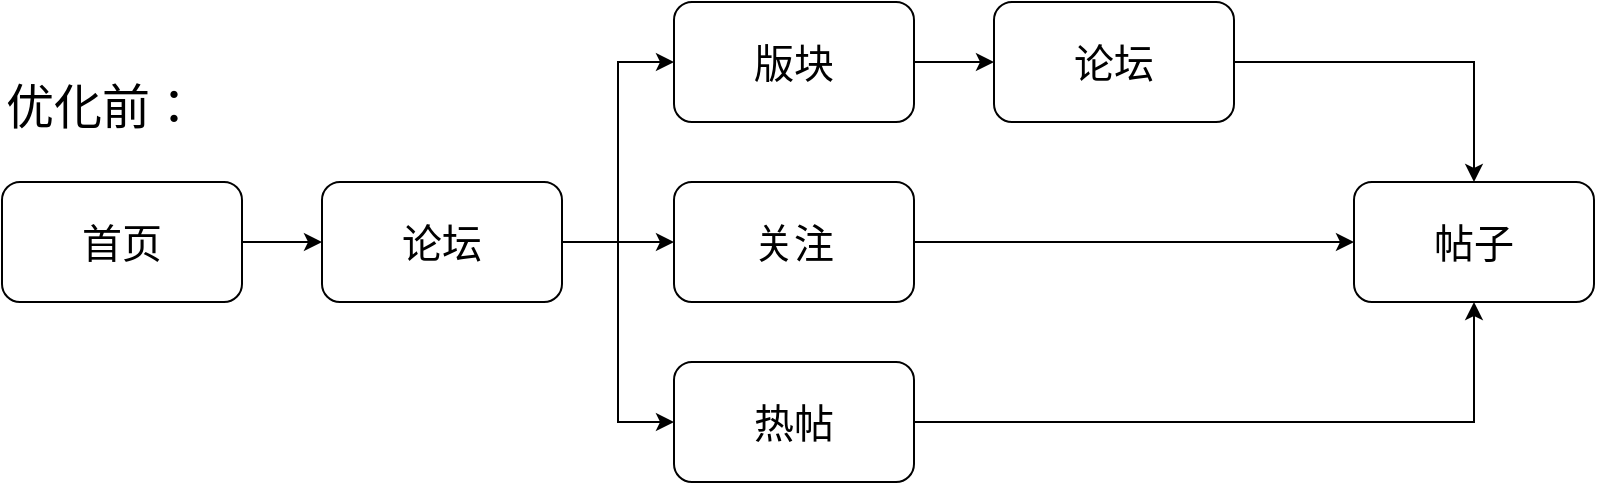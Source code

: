 <mxfile version="10.6.0" type="github"><diagram id="pJ60OhiYU7gWWUVbIL04" name="Page-1"><mxGraphModel dx="941" dy="513" grid="1" gridSize="10" guides="1" tooltips="1" connect="1" arrows="1" fold="1" page="1" pageScale="1" pageWidth="827" pageHeight="1169" math="0" shadow="0"><root><mxCell id="0"/><mxCell id="1" parent="0"/><mxCell id="AJyI9dU1CieitELsHvaG-8" style="edgeStyle=orthogonalEdgeStyle;rounded=0;orthogonalLoop=1;jettySize=auto;html=1;exitX=1;exitY=0.5;exitDx=0;exitDy=0;entryX=0;entryY=0.5;entryDx=0;entryDy=0;" edge="1" parent="1" source="AJyI9dU1CieitELsHvaG-1" target="AJyI9dU1CieitELsHvaG-2"><mxGeometry relative="1" as="geometry"/></mxCell><mxCell id="AJyI9dU1CieitELsHvaG-1" value="&lt;font style=&quot;font-size: 20px&quot;&gt;首页&lt;/font&gt;" style="rounded=1;whiteSpace=wrap;html=1;" vertex="1" parent="1"><mxGeometry x="4" y="100" width="120" height="60" as="geometry"/></mxCell><mxCell id="AJyI9dU1CieitELsHvaG-9" style="edgeStyle=orthogonalEdgeStyle;rounded=0;orthogonalLoop=1;jettySize=auto;html=1;exitX=1;exitY=0.5;exitDx=0;exitDy=0;entryX=0;entryY=0.5;entryDx=0;entryDy=0;" edge="1" parent="1" source="AJyI9dU1CieitELsHvaG-2" target="AJyI9dU1CieitELsHvaG-4"><mxGeometry relative="1" as="geometry"/></mxCell><mxCell id="AJyI9dU1CieitELsHvaG-10" style="edgeStyle=orthogonalEdgeStyle;rounded=0;orthogonalLoop=1;jettySize=auto;html=1;exitX=1;exitY=0.5;exitDx=0;exitDy=0;entryX=0;entryY=0.5;entryDx=0;entryDy=0;" edge="1" parent="1" source="AJyI9dU1CieitELsHvaG-2" target="AJyI9dU1CieitELsHvaG-3"><mxGeometry relative="1" as="geometry"/></mxCell><mxCell id="AJyI9dU1CieitELsHvaG-11" style="edgeStyle=orthogonalEdgeStyle;rounded=0;orthogonalLoop=1;jettySize=auto;html=1;exitX=1;exitY=0.5;exitDx=0;exitDy=0;entryX=0;entryY=0.5;entryDx=0;entryDy=0;" edge="1" parent="1" source="AJyI9dU1CieitELsHvaG-2" target="AJyI9dU1CieitELsHvaG-5"><mxGeometry relative="1" as="geometry"/></mxCell><mxCell id="AJyI9dU1CieitELsHvaG-2" value="&lt;font style=&quot;font-size: 20px&quot;&gt;论坛&lt;/font&gt;" style="rounded=1;whiteSpace=wrap;html=1;" vertex="1" parent="1"><mxGeometry x="164" y="100" width="120" height="60" as="geometry"/></mxCell><mxCell id="AJyI9dU1CieitELsHvaG-12" style="edgeStyle=orthogonalEdgeStyle;rounded=0;orthogonalLoop=1;jettySize=auto;html=1;exitX=1;exitY=0.5;exitDx=0;exitDy=0;entryX=0;entryY=0.5;entryDx=0;entryDy=0;" edge="1" parent="1" source="AJyI9dU1CieitELsHvaG-3" target="AJyI9dU1CieitELsHvaG-7"><mxGeometry relative="1" as="geometry"/></mxCell><mxCell id="AJyI9dU1CieitELsHvaG-3" value="&lt;font style=&quot;font-size: 20px&quot;&gt;版块&lt;/font&gt;" style="rounded=1;whiteSpace=wrap;html=1;" vertex="1" parent="1"><mxGeometry x="340" y="10" width="120" height="60" as="geometry"/></mxCell><mxCell id="AJyI9dU1CieitELsHvaG-13" style="edgeStyle=orthogonalEdgeStyle;rounded=0;orthogonalLoop=1;jettySize=auto;html=1;exitX=1;exitY=0.5;exitDx=0;exitDy=0;entryX=0;entryY=0.5;entryDx=0;entryDy=0;" edge="1" parent="1" source="AJyI9dU1CieitELsHvaG-4" target="AJyI9dU1CieitELsHvaG-6"><mxGeometry relative="1" as="geometry"/></mxCell><mxCell id="AJyI9dU1CieitELsHvaG-4" value="&lt;font style=&quot;font-size: 20px&quot;&gt;关注&lt;/font&gt;" style="rounded=1;whiteSpace=wrap;html=1;" vertex="1" parent="1"><mxGeometry x="340" y="100" width="120" height="60" as="geometry"/></mxCell><mxCell id="AJyI9dU1CieitELsHvaG-15" style="edgeStyle=orthogonalEdgeStyle;rounded=0;orthogonalLoop=1;jettySize=auto;html=1;exitX=1;exitY=0.5;exitDx=0;exitDy=0;entryX=0.5;entryY=1;entryDx=0;entryDy=0;" edge="1" parent="1" source="AJyI9dU1CieitELsHvaG-5" target="AJyI9dU1CieitELsHvaG-6"><mxGeometry relative="1" as="geometry"/></mxCell><mxCell id="AJyI9dU1CieitELsHvaG-5" value="&lt;font style=&quot;font-size: 20px&quot;&gt;热帖&lt;/font&gt;" style="rounded=1;whiteSpace=wrap;html=1;" vertex="1" parent="1"><mxGeometry x="340" y="190" width="120" height="60" as="geometry"/></mxCell><mxCell id="AJyI9dU1CieitELsHvaG-6" value="&lt;font style=&quot;font-size: 20px&quot;&gt;帖子&lt;/font&gt;" style="rounded=1;whiteSpace=wrap;html=1;" vertex="1" parent="1"><mxGeometry x="680" y="100" width="120" height="60" as="geometry"/></mxCell><mxCell id="AJyI9dU1CieitELsHvaG-16" style="edgeStyle=orthogonalEdgeStyle;rounded=0;orthogonalLoop=1;jettySize=auto;html=1;exitX=1;exitY=0.5;exitDx=0;exitDy=0;entryX=0.5;entryY=0;entryDx=0;entryDy=0;" edge="1" parent="1" source="AJyI9dU1CieitELsHvaG-7" target="AJyI9dU1CieitELsHvaG-6"><mxGeometry relative="1" as="geometry"/></mxCell><mxCell id="AJyI9dU1CieitELsHvaG-7" value="&lt;font style=&quot;font-size: 20px&quot;&gt;论坛&lt;/font&gt;" style="rounded=1;whiteSpace=wrap;html=1;" vertex="1" parent="1"><mxGeometry x="500" y="10" width="120" height="60" as="geometry"/></mxCell><mxCell id="AJyI9dU1CieitELsHvaG-17" value="&lt;font style=&quot;font-size: 24px&quot;&gt;优化前：&lt;/font&gt;" style="text;html=1;resizable=0;points=[];autosize=1;align=left;verticalAlign=top;spacingTop=-4;" vertex="1" parent="1"><mxGeometry x="4" y="46" width="110" height="20" as="geometry"/></mxCell></root></mxGraphModel></diagram></mxfile>